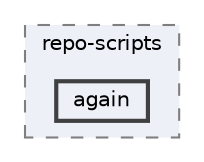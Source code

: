 digraph "/home/jam/Research/IRES-2025/dev/src/llm-scripts/csc_script/repo-scripts/again"
{
 // LATEX_PDF_SIZE
  bgcolor="transparent";
  edge [fontname=Helvetica,fontsize=10,labelfontname=Helvetica,labelfontsize=10];
  node [fontname=Helvetica,fontsize=10,shape=box,height=0.2,width=0.4];
  compound=true
  subgraph clusterdir_a9c95af6d92a9423aff48cb7b890cf45 {
    graph [ bgcolor="#edf0f7", pencolor="grey50", label="repo-scripts", fontname=Helvetica,fontsize=10 style="filled,dashed", URL="dir_a9c95af6d92a9423aff48cb7b890cf45.html",tooltip=""]
  dir_06a160d6e91b214efdaa624f6ef5dc69 [label="again", fillcolor="#edf0f7", color="grey25", style="filled,bold", URL="dir_06a160d6e91b214efdaa624f6ef5dc69.html",tooltip=""];
  }
}
